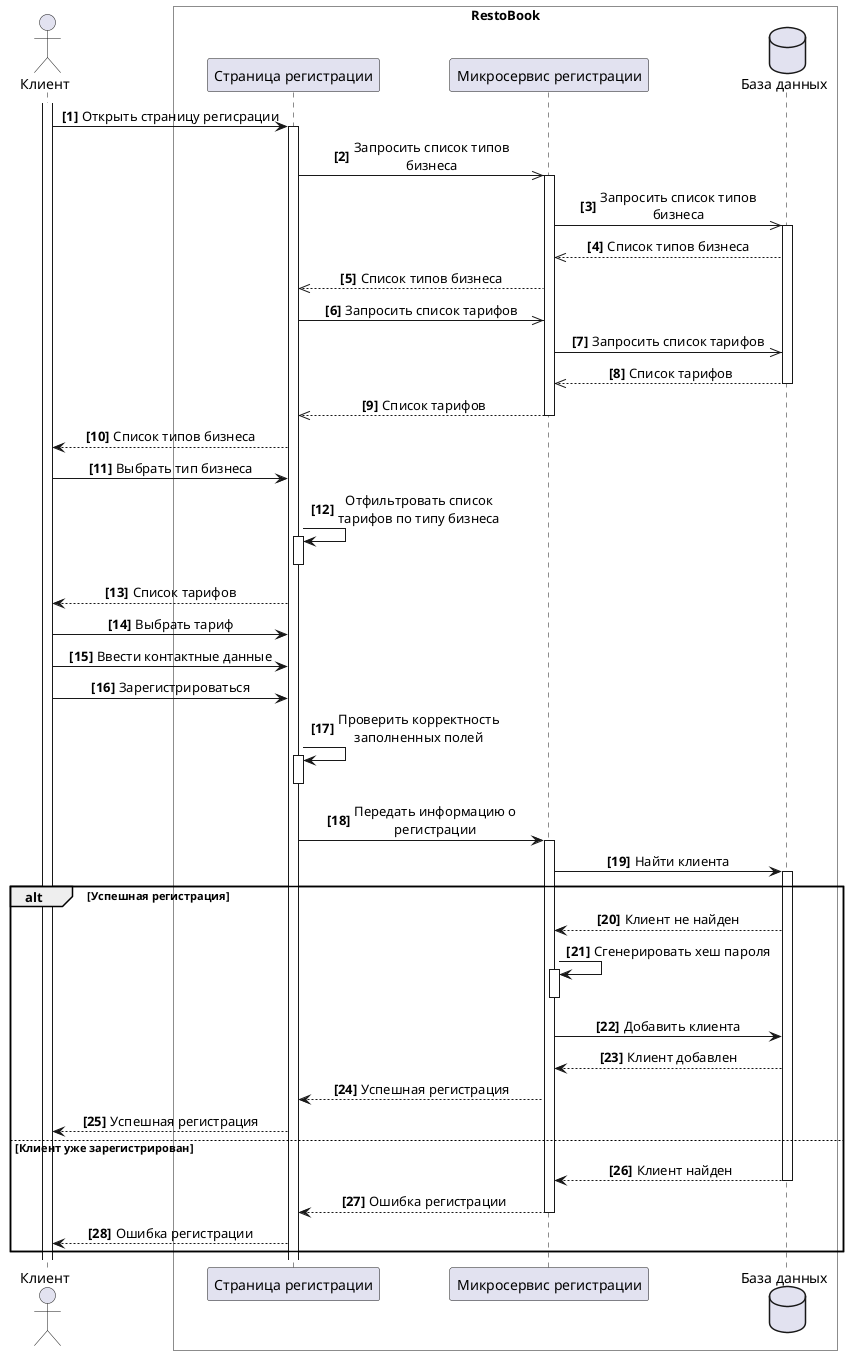 @startuml

'hide footbox
skinparam {
    MaxMessageSize 200
}
skinparam sequence{
    ParticipantPadding 30
    MessageAlign center
}
autonumber "<b>[0]"

actor "Клиент" as user
box "RestoBook" #transparent
    participant "Страница регистрации" as page
    participant "Микросервис регистрации" as service
    database "База данных" as db
    'participant "Приложение" as app
end box

user++
user -> page++: Открыть страницу регисрации
page ->> service++: Запросить список типов бизнеса
service ->> db++: Запросить список типов бизнеса
db -->> service: Список типов бизнеса
service -->> page: Список типов бизнеса
page ->> service: Запросить список тарифов
service ->> db: Запросить список тарифов
db -->> service--: Список тарифов
service -->> page--: Список тарифов
page --> user: Список типов бизнеса
user -> page: Выбрать тип бизнеса
page -> page++: Отфильтровать список тарифов по типу бизнеса
page--
page --> user: Список тарифов
user -> page: Выбрать тариф
user -> page: Ввести контактные данные
user -> page: Зарегистрироваться
page -> page++: Проверить корректность заполненных полей
page--
page -> service++: Передать информацию о регистрации
service -> db++: Найти клиента

alt Успешная регистрация
    db --> service: Клиент не найден
    service -> service++--: Сгенерировать хеш пароля
    service -> db: Добавить клиента
    db --> service: Клиент добавлен
    service --> page: Успешная регистрация
    page --> user: Успешная регистрация
else Клиент уже зарегистрирован
    db --> service--: Клиент найден
    service --> page--: Ошибка регистрации
    page --> user: Ошибка регистрации
end
@enduml